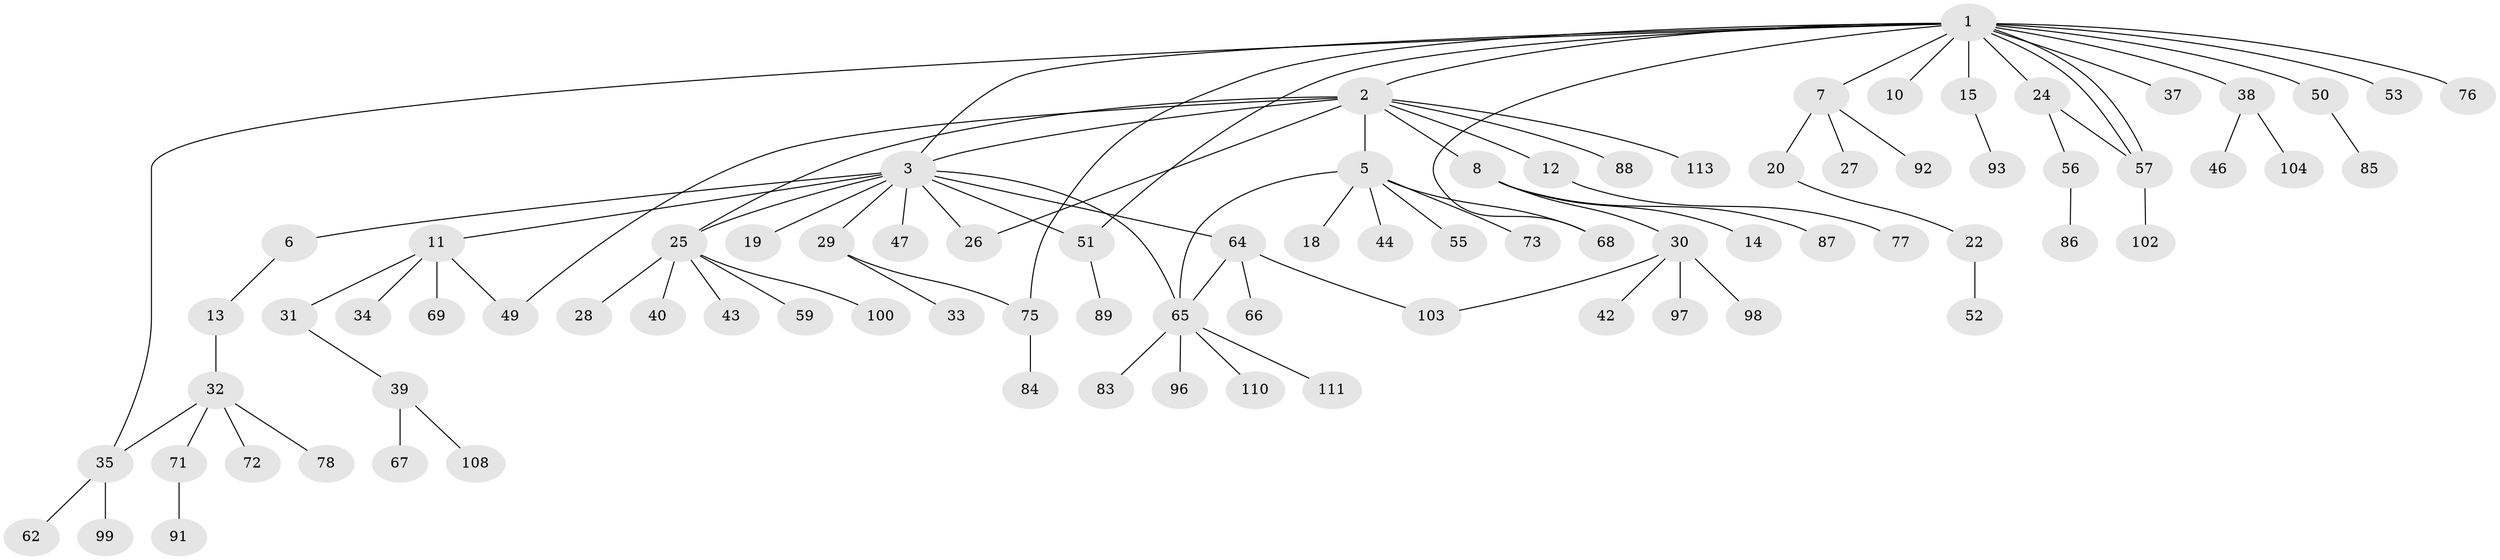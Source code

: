 // original degree distribution, {18: 0.008771929824561403, 10: 0.008771929824561403, 14: 0.008771929824561403, 2: 0.21929824561403508, 8: 0.017543859649122806, 5: 0.02631578947368421, 4: 0.08771929824561403, 1: 0.5350877192982456, 3: 0.07894736842105263, 7: 0.008771929824561403}
// Generated by graph-tools (version 1.1) at 2025/41/03/06/25 10:41:48]
// undirected, 83 vertices, 95 edges
graph export_dot {
graph [start="1"]
  node [color=gray90,style=filled];
  1 [super="+9"];
  2 [super="+4"];
  3 [super="+17"];
  5 [super="+36"];
  6;
  7 [super="+63"];
  8 [super="+81"];
  10 [super="+82"];
  11 [super="+21"];
  12 [super="+48"];
  13 [super="+16"];
  14 [super="+107"];
  15;
  18;
  19;
  20 [super="+23"];
  22 [super="+90"];
  24 [super="+41"];
  25 [super="+112"];
  26 [super="+101"];
  27;
  28;
  29 [super="+79"];
  30 [super="+54"];
  31;
  32;
  33;
  34 [super="+58"];
  35 [super="+61"];
  37;
  38 [super="+45"];
  39 [super="+94"];
  40;
  42;
  43;
  44;
  46;
  47;
  49;
  50 [super="+74"];
  51 [super="+60"];
  52;
  53 [super="+95"];
  55;
  56;
  57;
  59;
  62;
  64;
  65 [super="+70"];
  66 [super="+106"];
  67;
  68;
  69;
  71 [super="+114"];
  72;
  73;
  75;
  76 [super="+80"];
  77;
  78 [super="+105"];
  83;
  84;
  85;
  86;
  87;
  88;
  89;
  91;
  92;
  93;
  96;
  97 [super="+109"];
  98;
  99;
  100;
  102;
  103;
  104;
  108;
  110;
  111;
  113;
  1 -- 2;
  1 -- 3;
  1 -- 7;
  1 -- 10;
  1 -- 15;
  1 -- 24;
  1 -- 35;
  1 -- 37;
  1 -- 38;
  1 -- 50;
  1 -- 51;
  1 -- 53;
  1 -- 57;
  1 -- 57;
  1 -- 68;
  1 -- 75;
  1 -- 76;
  2 -- 3;
  2 -- 5;
  2 -- 12;
  2 -- 26;
  2 -- 49;
  2 -- 88;
  2 -- 113;
  2 -- 25;
  2 -- 8;
  3 -- 6;
  3 -- 11;
  3 -- 19;
  3 -- 25 [weight=2];
  3 -- 26 [weight=2];
  3 -- 29;
  3 -- 47;
  3 -- 51;
  3 -- 64;
  3 -- 65;
  5 -- 18;
  5 -- 44;
  5 -- 55;
  5 -- 65;
  5 -- 68;
  5 -- 73;
  6 -- 13;
  7 -- 20 [weight=2];
  7 -- 27;
  7 -- 92;
  8 -- 14;
  8 -- 30;
  8 -- 87;
  11 -- 49;
  11 -- 69;
  11 -- 34;
  11 -- 31;
  12 -- 77;
  13 -- 32;
  15 -- 93;
  20 -- 22;
  22 -- 52;
  24 -- 56;
  24 -- 57;
  25 -- 28;
  25 -- 40;
  25 -- 43;
  25 -- 59;
  25 -- 100;
  29 -- 33;
  29 -- 75;
  30 -- 42;
  30 -- 97;
  30 -- 98;
  30 -- 103;
  31 -- 39;
  32 -- 35;
  32 -- 71;
  32 -- 72;
  32 -- 78;
  35 -- 62;
  35 -- 99;
  38 -- 46;
  38 -- 104;
  39 -- 67;
  39 -- 108;
  50 -- 85;
  51 -- 89;
  56 -- 86;
  57 -- 102;
  64 -- 65;
  64 -- 66;
  64 -- 103;
  65 -- 83;
  65 -- 96;
  65 -- 110;
  65 -- 111;
  71 -- 91;
  75 -- 84;
}

